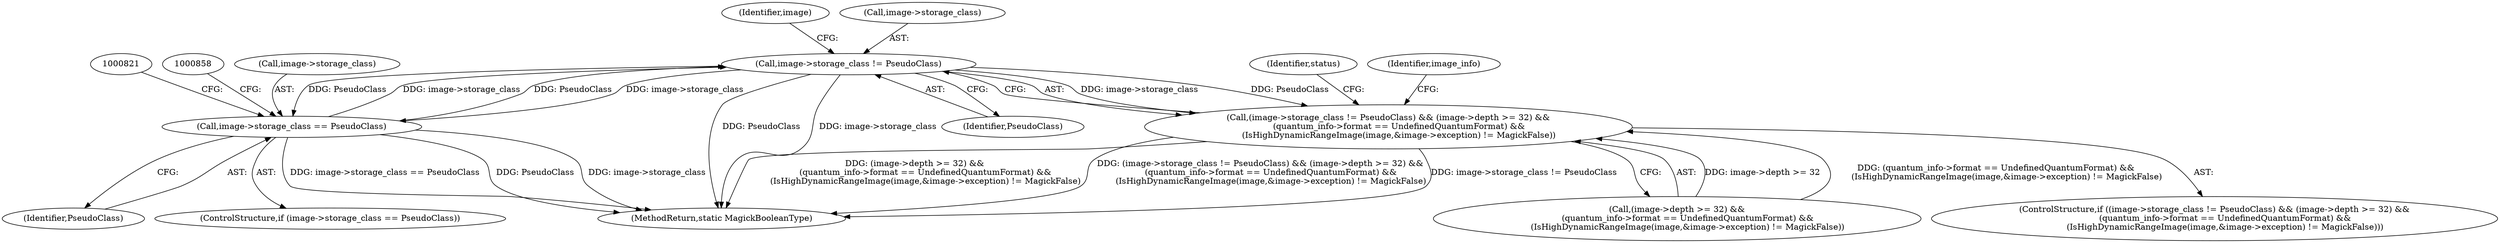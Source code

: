 digraph "0_ImageMagick6_3c53413eb544cc567309b4c86485eae43e956112@pointer" {
"1000433" [label="(Call,image->storage_class != PseudoClass)"];
"1000813" [label="(Call,image->storage_class == PseudoClass)"];
"1000433" [label="(Call,image->storage_class != PseudoClass)"];
"1000432" [label="(Call,(image->storage_class != PseudoClass) && (image->depth >= 32) &&\n        (quantum_info->format == UndefinedQuantumFormat) &&\n        (IsHighDynamicRangeImage(image,&image->exception) != MagickFalse))"];
"1000814" [label="(Call,image->storage_class)"];
"1000441" [label="(Identifier,image)"];
"1002948" [label="(MethodReturn,static MagickBooleanType)"];
"1000438" [label="(Call,(image->depth >= 32) &&\n        (quantum_info->format == UndefinedQuantumFormat) &&\n        (IsHighDynamicRangeImage(image,&image->exception) != MagickFalse))"];
"1000431" [label="(ControlStructure,if ((image->storage_class != PseudoClass) && (image->depth >= 32) &&\n        (quantum_info->format == UndefinedQuantumFormat) &&\n        (IsHighDynamicRangeImage(image,&image->exception) != MagickFalse)))"];
"1000460" [label="(Identifier,status)"];
"1000433" [label="(Call,image->storage_class != PseudoClass)"];
"1000813" [label="(Call,image->storage_class == PseudoClass)"];
"1000817" [label="(Identifier,PseudoClass)"];
"1000482" [label="(Identifier,image_info)"];
"1000432" [label="(Call,(image->storage_class != PseudoClass) && (image->depth >= 32) &&\n        (quantum_info->format == UndefinedQuantumFormat) &&\n        (IsHighDynamicRangeImage(image,&image->exception) != MagickFalse))"];
"1000434" [label="(Call,image->storage_class)"];
"1000437" [label="(Identifier,PseudoClass)"];
"1000812" [label="(ControlStructure,if (image->storage_class == PseudoClass))"];
"1000433" -> "1000432"  [label="AST: "];
"1000433" -> "1000437"  [label="CFG: "];
"1000434" -> "1000433"  [label="AST: "];
"1000437" -> "1000433"  [label="AST: "];
"1000441" -> "1000433"  [label="CFG: "];
"1000432" -> "1000433"  [label="CFG: "];
"1000433" -> "1002948"  [label="DDG: PseudoClass"];
"1000433" -> "1002948"  [label="DDG: image->storage_class"];
"1000433" -> "1000432"  [label="DDG: image->storage_class"];
"1000433" -> "1000432"  [label="DDG: PseudoClass"];
"1000813" -> "1000433"  [label="DDG: image->storage_class"];
"1000813" -> "1000433"  [label="DDG: PseudoClass"];
"1000433" -> "1000813"  [label="DDG: image->storage_class"];
"1000433" -> "1000813"  [label="DDG: PseudoClass"];
"1000813" -> "1000812"  [label="AST: "];
"1000813" -> "1000817"  [label="CFG: "];
"1000814" -> "1000813"  [label="AST: "];
"1000817" -> "1000813"  [label="AST: "];
"1000821" -> "1000813"  [label="CFG: "];
"1000858" -> "1000813"  [label="CFG: "];
"1000813" -> "1002948"  [label="DDG: PseudoClass"];
"1000813" -> "1002948"  [label="DDG: image->storage_class"];
"1000813" -> "1002948"  [label="DDG: image->storage_class == PseudoClass"];
"1000432" -> "1000431"  [label="AST: "];
"1000432" -> "1000438"  [label="CFG: "];
"1000438" -> "1000432"  [label="AST: "];
"1000460" -> "1000432"  [label="CFG: "];
"1000482" -> "1000432"  [label="CFG: "];
"1000432" -> "1002948"  [label="DDG: (image->depth >= 32) &&\n        (quantum_info->format == UndefinedQuantumFormat) &&\n        (IsHighDynamicRangeImage(image,&image->exception) != MagickFalse)"];
"1000432" -> "1002948"  [label="DDG: (image->storage_class != PseudoClass) && (image->depth >= 32) &&\n        (quantum_info->format == UndefinedQuantumFormat) &&\n        (IsHighDynamicRangeImage(image,&image->exception) != MagickFalse)"];
"1000432" -> "1002948"  [label="DDG: image->storage_class != PseudoClass"];
"1000438" -> "1000432"  [label="DDG: image->depth >= 32"];
"1000438" -> "1000432"  [label="DDG: (quantum_info->format == UndefinedQuantumFormat) &&\n        (IsHighDynamicRangeImage(image,&image->exception) != MagickFalse)"];
}
